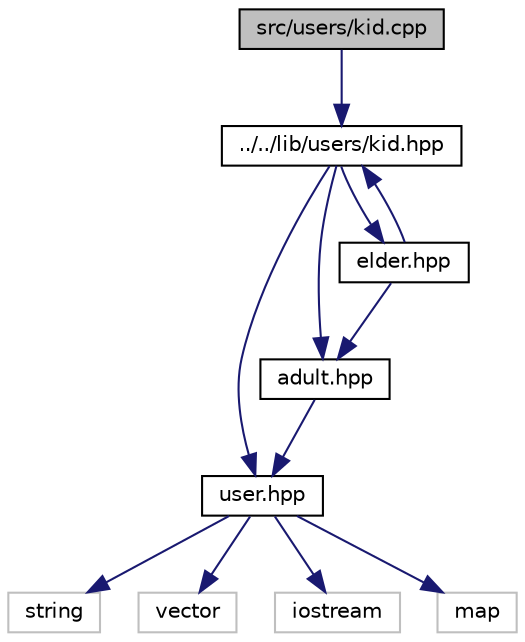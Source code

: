 digraph "src/users/kid.cpp"
{
  edge [fontname="Helvetica",fontsize="10",labelfontname="Helvetica",labelfontsize="10"];
  node [fontname="Helvetica",fontsize="10",shape=record];
  Node0 [label="src/users/kid.cpp",height=0.2,width=0.4,color="black", fillcolor="grey75", style="filled", fontcolor="black"];
  Node0 -> Node1 [color="midnightblue",fontsize="10",style="solid"];
  Node1 [label="../../lib/users/kid.hpp",height=0.2,width=0.4,color="black", fillcolor="white", style="filled",URL="$kid_8hpp.html"];
  Node1 -> Node2 [color="midnightblue",fontsize="10",style="solid"];
  Node2 [label="user.hpp",height=0.2,width=0.4,color="black", fillcolor="white", style="filled",URL="$user_8hpp.html"];
  Node2 -> Node3 [color="midnightblue",fontsize="10",style="solid"];
  Node3 [label="string",height=0.2,width=0.4,color="grey75", fillcolor="white", style="filled"];
  Node2 -> Node4 [color="midnightblue",fontsize="10",style="solid"];
  Node4 [label="vector",height=0.2,width=0.4,color="grey75", fillcolor="white", style="filled"];
  Node2 -> Node5 [color="midnightblue",fontsize="10",style="solid"];
  Node5 [label="iostream",height=0.2,width=0.4,color="grey75", fillcolor="white", style="filled"];
  Node2 -> Node6 [color="midnightblue",fontsize="10",style="solid"];
  Node6 [label="map",height=0.2,width=0.4,color="grey75", fillcolor="white", style="filled"];
  Node1 -> Node7 [color="midnightblue",fontsize="10",style="solid"];
  Node7 [label="adult.hpp",height=0.2,width=0.4,color="black", fillcolor="white", style="filled",URL="$adult_8hpp.html"];
  Node7 -> Node2 [color="midnightblue",fontsize="10",style="solid"];
  Node1 -> Node8 [color="midnightblue",fontsize="10",style="solid"];
  Node8 [label="elder.hpp",height=0.2,width=0.4,color="black", fillcolor="white", style="filled",URL="$elder_8hpp.html"];
  Node8 -> Node1 [color="midnightblue",fontsize="10",style="solid"];
  Node8 -> Node7 [color="midnightblue",fontsize="10",style="solid"];
}
